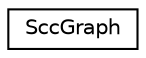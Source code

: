 digraph "Graphical Class Hierarchy"
{
 // LATEX_PDF_SIZE
  edge [fontname="Helvetica",fontsize="10",labelfontname="Helvetica",labelfontsize="10"];
  node [fontname="Helvetica",fontsize="10",shape=record];
  rankdir="LR";
  Node0 [label="SccGraph",height=0.2,width=0.4,color="black", fillcolor="white", style="filled",URL="$classoperations__research_1_1sat_1_1_scc_graph.html",tooltip=" "];
}
